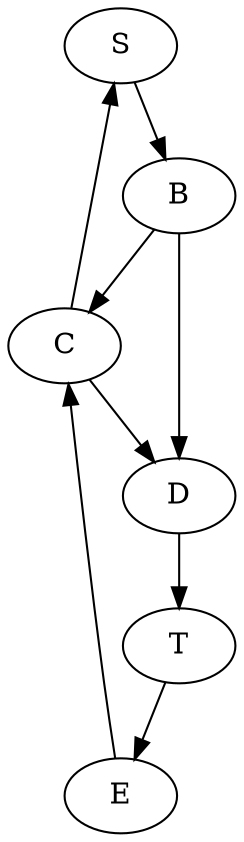 strict digraph "testgraph"{

   S -> B
   B -> C
   B -> D
   C -> S
   C -> D
   D -> T
   E -> C
   T -> E
}


